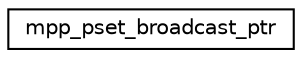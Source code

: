 digraph "Graphical Class Hierarchy"
{
 // INTERACTIVE_SVG=YES
 // LATEX_PDF_SIZE
  edge [fontname="Helvetica",fontsize="10",labelfontname="Helvetica",labelfontsize="10"];
  node [fontname="Helvetica",fontsize="10",shape=record];
  rankdir="LR";
  Node0 [label="mpp_pset_broadcast_ptr",height=0.2,width=0.4,color="black", fillcolor="white", style="filled",URL="$interfacempp__pset__mod_1_1mpp__pset__broadcast__ptr.html",tooltip=" "];
}
